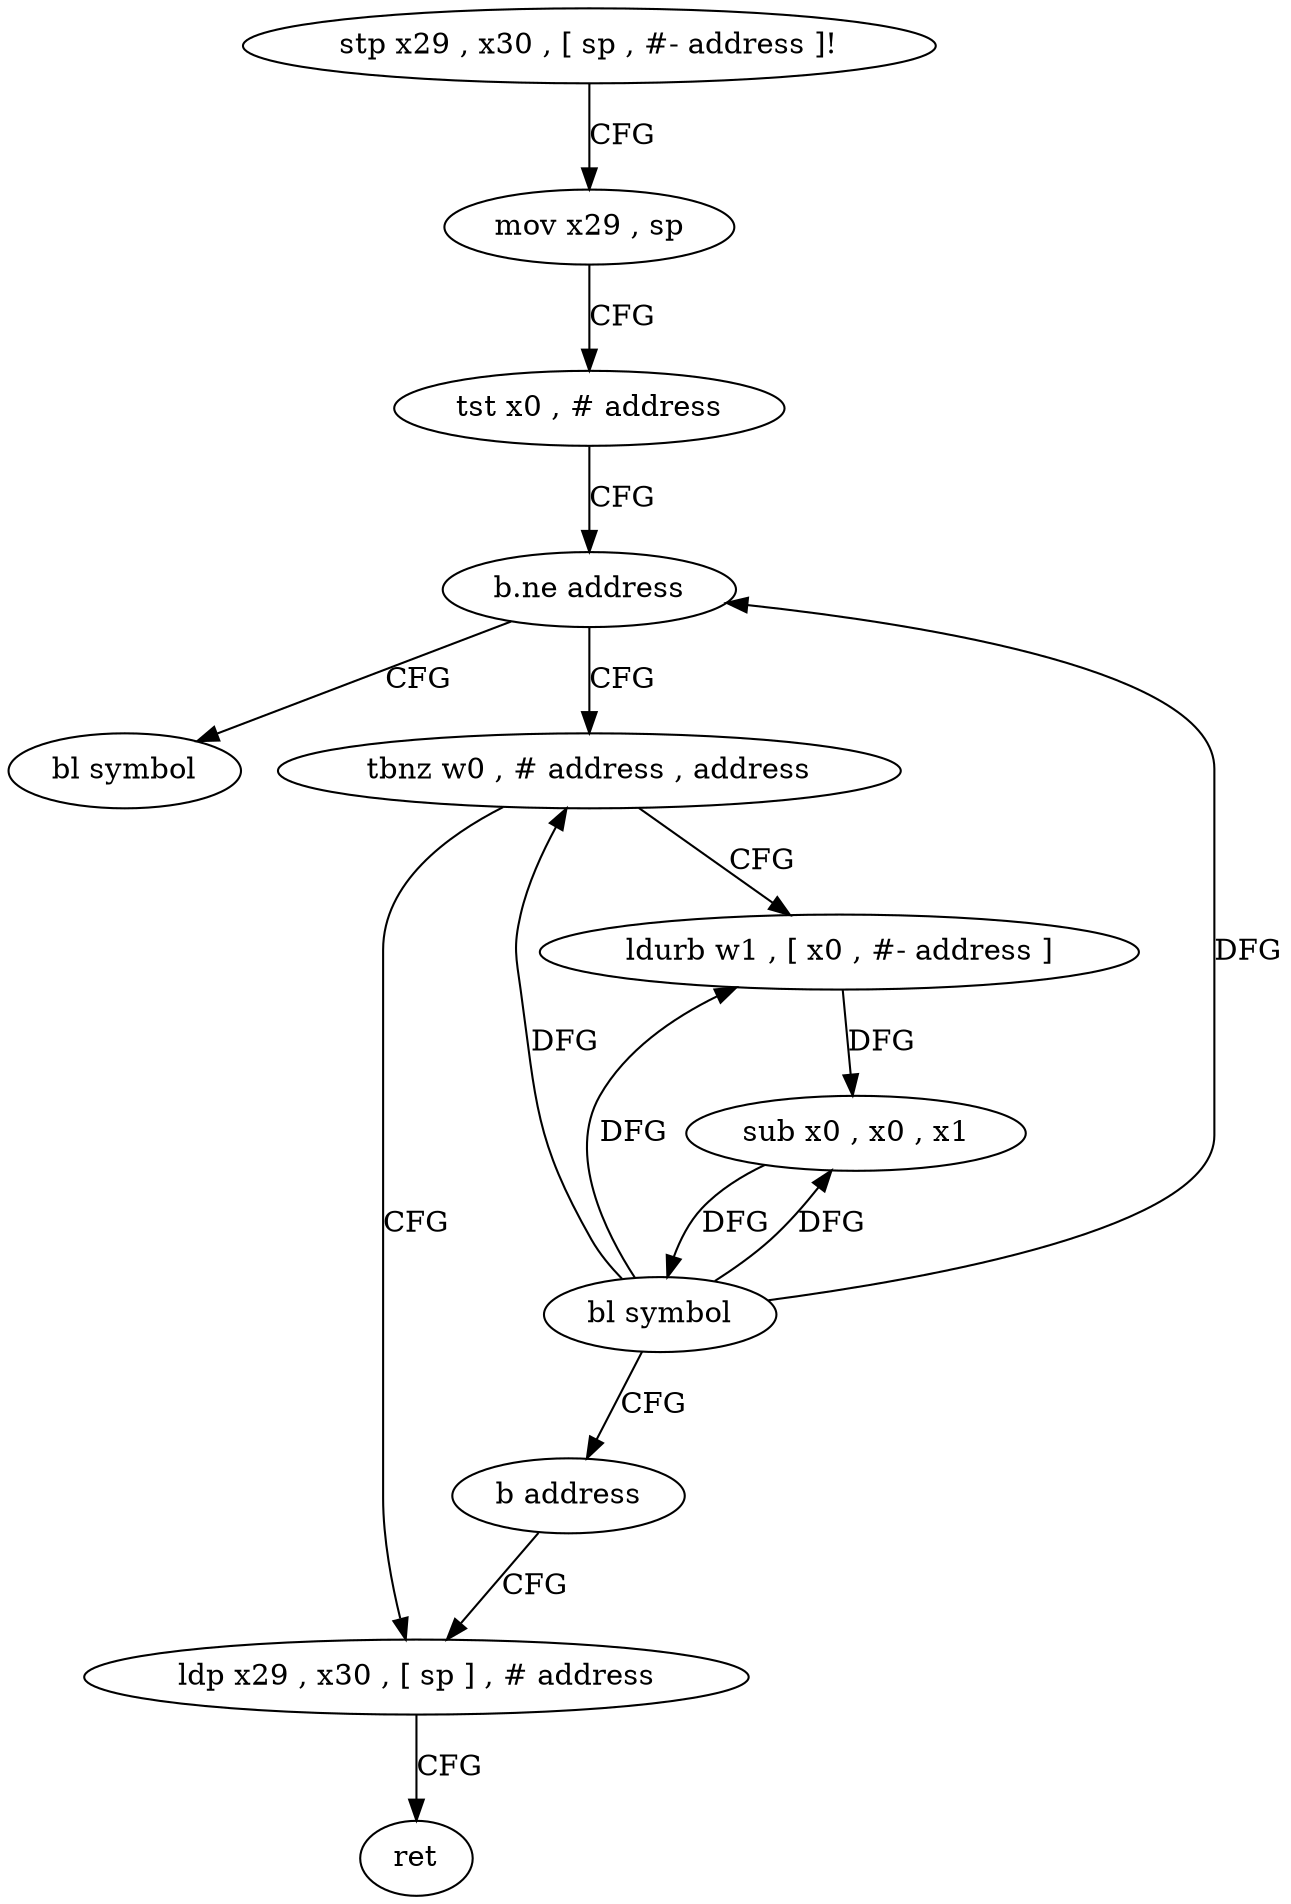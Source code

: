 digraph "func" {
"4397328" [label = "stp x29 , x30 , [ sp , #- address ]!" ]
"4397332" [label = "mov x29 , sp" ]
"4397336" [label = "tst x0 , # address" ]
"4397340" [label = "b.ne address" ]
"4397356" [label = "bl symbol" ]
"4397344" [label = "tbnz w0 , # address , address" ]
"4397360" [label = "ldurb w1 , [ x0 , #- address ]" ]
"4397348" [label = "ldp x29 , x30 , [ sp ] , # address" ]
"4397364" [label = "sub x0 , x0 , x1" ]
"4397368" [label = "bl symbol" ]
"4397372" [label = "b address" ]
"4397352" [label = "ret" ]
"4397328" -> "4397332" [ label = "CFG" ]
"4397332" -> "4397336" [ label = "CFG" ]
"4397336" -> "4397340" [ label = "CFG" ]
"4397340" -> "4397356" [ label = "CFG" ]
"4397340" -> "4397344" [ label = "CFG" ]
"4397344" -> "4397360" [ label = "CFG" ]
"4397344" -> "4397348" [ label = "CFG" ]
"4397360" -> "4397364" [ label = "DFG" ]
"4397348" -> "4397352" [ label = "CFG" ]
"4397364" -> "4397368" [ label = "DFG" ]
"4397368" -> "4397372" [ label = "CFG" ]
"4397368" -> "4397340" [ label = "DFG" ]
"4397368" -> "4397344" [ label = "DFG" ]
"4397368" -> "4397360" [ label = "DFG" ]
"4397368" -> "4397364" [ label = "DFG" ]
"4397372" -> "4397348" [ label = "CFG" ]
}

